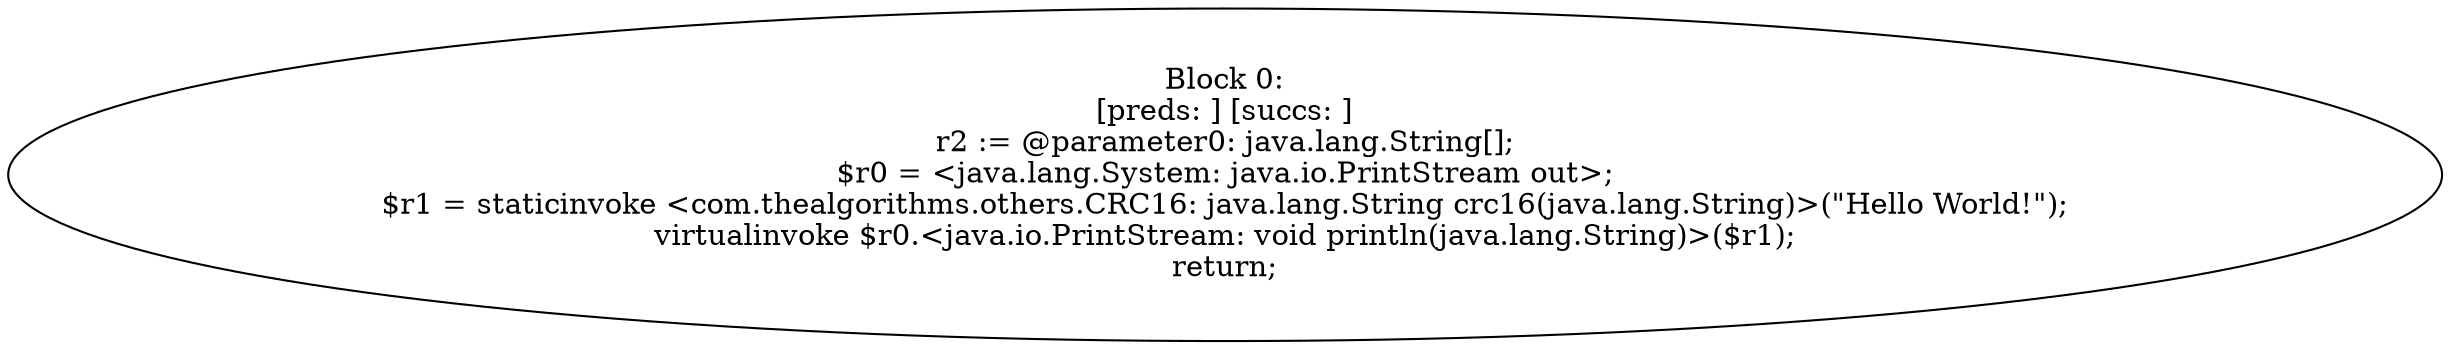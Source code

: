 digraph "unitGraph" {
    "Block 0:
[preds: ] [succs: ]
r2 := @parameter0: java.lang.String[];
$r0 = <java.lang.System: java.io.PrintStream out>;
$r1 = staticinvoke <com.thealgorithms.others.CRC16: java.lang.String crc16(java.lang.String)>(\"Hello World!\");
virtualinvoke $r0.<java.io.PrintStream: void println(java.lang.String)>($r1);
return;
"
}
